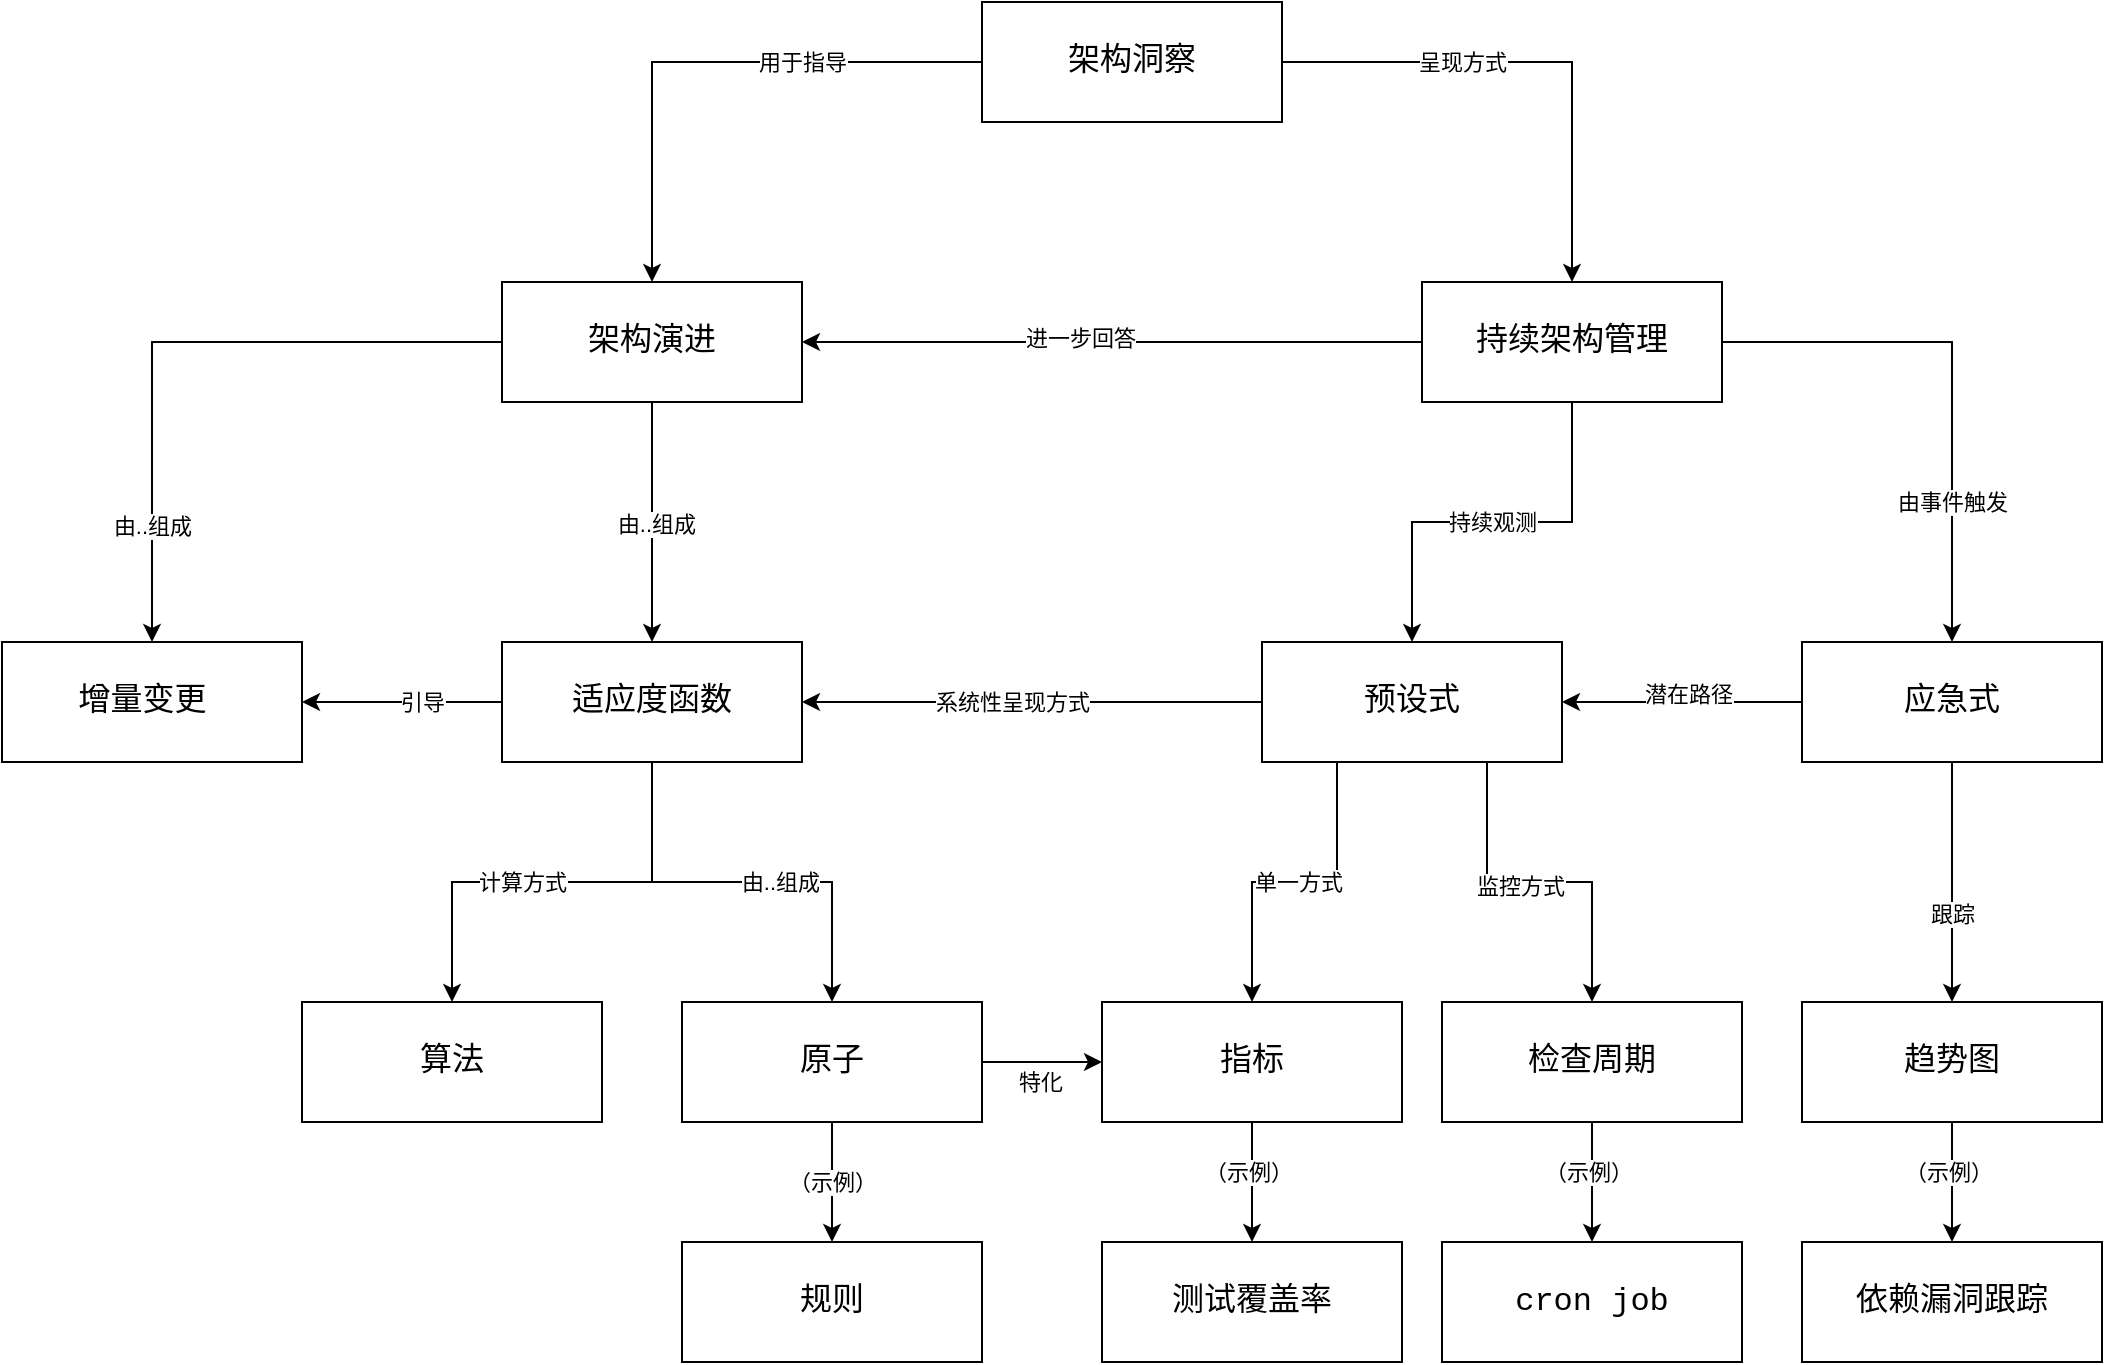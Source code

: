 <mxfile version="19.0.3" type="device"><diagram id="dTHAhtJo1DHiw5Ncv72m" name="Page-1"><mxGraphModel dx="1298" dy="892" grid="1" gridSize="10" guides="1" tooltips="1" connect="1" arrows="1" fold="1" page="1" pageScale="1" pageWidth="850" pageHeight="1100" math="0" shadow="0"><root><mxCell id="0"/><mxCell id="1" parent="0"/><mxCell id="ddjhQ4fNxboGxt8S9ed5-13" style="edgeStyle=orthogonalEdgeStyle;rounded=0;orthogonalLoop=1;jettySize=auto;html=1;" parent="1" source="ddjhQ4fNxboGxt8S9ed5-4" target="ddjhQ4fNxboGxt8S9ed5-2" edge="1"><mxGeometry relative="1" as="geometry"/></mxCell><mxCell id="ddjhQ4fNxboGxt8S9ed5-60" value="由..组成" style="edgeLabel;html=1;align=center;verticalAlign=middle;resizable=0;points=[];" parent="ddjhQ4fNxboGxt8S9ed5-13" vertex="1" connectable="0"><mxGeometry x="0.017" y="2" relative="1" as="geometry"><mxPoint as="offset"/></mxGeometry></mxCell><mxCell id="ddjhQ4fNxboGxt8S9ed5-14" style="edgeStyle=orthogonalEdgeStyle;rounded=0;orthogonalLoop=1;jettySize=auto;html=1;entryX=0.5;entryY=0;entryDx=0;entryDy=0;" parent="1" source="ddjhQ4fNxboGxt8S9ed5-1" target="ddjhQ4fNxboGxt8S9ed5-4" edge="1"><mxGeometry relative="1" as="geometry"/></mxCell><mxCell id="ddjhQ4fNxboGxt8S9ed5-24" value="用于指导" style="edgeLabel;html=1;align=center;verticalAlign=middle;resizable=0;points=[];" parent="ddjhQ4fNxboGxt8S9ed5-14" vertex="1" connectable="0"><mxGeometry x="-0.444" y="1" relative="1" as="geometry"><mxPoint x="-14" y="-1" as="offset"/></mxGeometry></mxCell><mxCell id="ddjhQ4fNxboGxt8S9ed5-16" style="edgeStyle=orthogonalEdgeStyle;rounded=0;orthogonalLoop=1;jettySize=auto;html=1;" parent="1" source="ddjhQ4fNxboGxt8S9ed5-1" target="ddjhQ4fNxboGxt8S9ed5-9" edge="1"><mxGeometry relative="1" as="geometry"/></mxCell><mxCell id="ddjhQ4fNxboGxt8S9ed5-25" value="呈现方式" style="edgeLabel;html=1;align=center;verticalAlign=middle;resizable=0;points=[];" parent="ddjhQ4fNxboGxt8S9ed5-16" vertex="1" connectable="0"><mxGeometry x="0.64" y="-2" relative="1" as="geometry"><mxPoint x="-53" y="-64" as="offset"/></mxGeometry></mxCell><mxCell id="ddjhQ4fNxboGxt8S9ed5-1" value="架构洞察" style="rounded=0;whiteSpace=wrap;html=1;fontSize=16;fontStyle=0;fontFamily=Courier New;" parent="1" vertex="1"><mxGeometry x="520" y="60" width="150" height="60" as="geometry"/></mxCell><mxCell id="ddjhQ4fNxboGxt8S9ed5-31" style="edgeStyle=orthogonalEdgeStyle;rounded=0;orthogonalLoop=1;jettySize=auto;html=1;" parent="1" source="ddjhQ4fNxboGxt8S9ed5-2" target="ddjhQ4fNxboGxt8S9ed5-3" edge="1"><mxGeometry relative="1" as="geometry"/></mxCell><mxCell id="ddjhQ4fNxboGxt8S9ed5-57" value="计算方式" style="edgeLabel;html=1;align=center;verticalAlign=middle;resizable=0;points=[];" parent="ddjhQ4fNxboGxt8S9ed5-31" vertex="1" connectable="0"><mxGeometry x="0.3" y="2" relative="1" as="geometry"><mxPoint x="18" y="-2" as="offset"/></mxGeometry></mxCell><mxCell id="ddjhQ4fNxboGxt8S9ed5-64" style="edgeStyle=orthogonalEdgeStyle;rounded=0;orthogonalLoop=1;jettySize=auto;html=1;exitX=0;exitY=0.5;exitDx=0;exitDy=0;entryX=1;entryY=0.5;entryDx=0;entryDy=0;" parent="1" source="ddjhQ4fNxboGxt8S9ed5-2" target="ddjhQ4fNxboGxt8S9ed5-61" edge="1"><mxGeometry relative="1" as="geometry"/></mxCell><mxCell id="ddjhQ4fNxboGxt8S9ed5-65" value="引导" style="edgeLabel;html=1;align=center;verticalAlign=middle;resizable=0;points=[];" parent="ddjhQ4fNxboGxt8S9ed5-64" vertex="1" connectable="0"><mxGeometry x="0.16" y="1" relative="1" as="geometry"><mxPoint x="18" y="-1" as="offset"/></mxGeometry></mxCell><mxCell id="ddjhQ4fNxboGxt8S9ed5-2" value="适应度函数" style="rounded=0;whiteSpace=wrap;html=1;fontSize=16;fontStyle=0;fontFamily=Courier New;" parent="1" vertex="1"><mxGeometry x="280" y="380" width="150" height="60" as="geometry"/></mxCell><mxCell id="ddjhQ4fNxboGxt8S9ed5-3" value="算法" style="rounded=0;whiteSpace=wrap;html=1;fontSize=16;fontStyle=0;fontFamily=Courier New;" parent="1" vertex="1"><mxGeometry x="180" y="560" width="150" height="60" as="geometry"/></mxCell><mxCell id="ddjhQ4fNxboGxt8S9ed5-62" style="edgeStyle=orthogonalEdgeStyle;rounded=0;orthogonalLoop=1;jettySize=auto;html=1;exitX=0;exitY=0.5;exitDx=0;exitDy=0;entryX=0.5;entryY=0;entryDx=0;entryDy=0;" parent="1" source="ddjhQ4fNxboGxt8S9ed5-4" target="ddjhQ4fNxboGxt8S9ed5-61" edge="1"><mxGeometry relative="1" as="geometry"/></mxCell><mxCell id="ddjhQ4fNxboGxt8S9ed5-63" value="由..组成" style="edgeLabel;html=1;align=center;verticalAlign=middle;resizable=0;points=[];" parent="ddjhQ4fNxboGxt8S9ed5-62" vertex="1" connectable="0"><mxGeometry x="0.639" relative="1" as="geometry"><mxPoint as="offset"/></mxGeometry></mxCell><mxCell id="ddjhQ4fNxboGxt8S9ed5-4" value="架构演进" style="rounded=0;whiteSpace=wrap;html=1;fontSize=16;fontStyle=0;fontFamily=Courier New;" parent="1" vertex="1"><mxGeometry x="280" y="200" width="150" height="60" as="geometry"/></mxCell><mxCell id="ddjhQ4fNxboGxt8S9ed5-19" value="（示例）" style="edgeStyle=orthogonalEdgeStyle;rounded=0;orthogonalLoop=1;jettySize=auto;html=1;exitX=0.5;exitY=1;exitDx=0;exitDy=0;entryX=0.5;entryY=0;entryDx=0;entryDy=0;" parent="1" source="ddjhQ4fNxboGxt8S9ed5-6" target="ddjhQ4fNxboGxt8S9ed5-12" edge="1"><mxGeometry relative="1" as="geometry"/></mxCell><mxCell id="ddjhQ4fNxboGxt8S9ed5-51" style="edgeStyle=orthogonalEdgeStyle;rounded=0;orthogonalLoop=1;jettySize=auto;html=1;exitX=1;exitY=0.5;exitDx=0;exitDy=0;" parent="1" source="ddjhQ4fNxboGxt8S9ed5-6" target="ddjhQ4fNxboGxt8S9ed5-5" edge="1"><mxGeometry relative="1" as="geometry"/></mxCell><mxCell id="ddjhQ4fNxboGxt8S9ed5-56" value="特化" style="edgeLabel;html=1;align=center;verticalAlign=middle;resizable=0;points=[];" parent="ddjhQ4fNxboGxt8S9ed5-51" vertex="1" connectable="0"><mxGeometry x="-0.04" y="-4" relative="1" as="geometry"><mxPoint y="6" as="offset"/></mxGeometry></mxCell><mxCell id="ddjhQ4fNxboGxt8S9ed5-5" value="指标" style="rounded=0;whiteSpace=wrap;html=1;fontSize=16;fontStyle=0;fontFamily=Courier New;" parent="1" vertex="1"><mxGeometry x="580" y="560" width="150" height="60" as="geometry"/></mxCell><mxCell id="ddjhQ4fNxboGxt8S9ed5-6" value="原子" style="rounded=0;whiteSpace=wrap;html=1;fontSize=16;fontStyle=0;fontFamily=Courier New;" parent="1" vertex="1"><mxGeometry x="370" y="560" width="150" height="60" as="geometry"/></mxCell><mxCell id="ddjhQ4fNxboGxt8S9ed5-48" style="edgeStyle=orthogonalEdgeStyle;rounded=0;orthogonalLoop=1;jettySize=auto;html=1;exitX=0;exitY=0.5;exitDx=0;exitDy=0;entryX=1;entryY=0.5;entryDx=0;entryDy=0;" parent="1" source="ddjhQ4fNxboGxt8S9ed5-8" target="ddjhQ4fNxboGxt8S9ed5-35" edge="1"><mxGeometry relative="1" as="geometry"/></mxCell><mxCell id="ddjhQ4fNxboGxt8S9ed5-49" value="潜在路径" style="edgeLabel;html=1;align=center;verticalAlign=middle;resizable=0;points=[];" parent="ddjhQ4fNxboGxt8S9ed5-48" vertex="1" connectable="0"><mxGeometry x="-0.04" y="-4" relative="1" as="geometry"><mxPoint as="offset"/></mxGeometry></mxCell><mxCell id="ddjhQ4fNxboGxt8S9ed5-8" value="应急式" style="rounded=0;whiteSpace=wrap;html=1;fontSize=16;fontStyle=0;fontFamily=Courier New;" parent="1" vertex="1"><mxGeometry x="930" y="380" width="150" height="60" as="geometry"/></mxCell><mxCell id="ddjhQ4fNxboGxt8S9ed5-29" value="跟踪" style="edgeStyle=orthogonalEdgeStyle;rounded=0;orthogonalLoop=1;jettySize=auto;html=1;exitX=0.5;exitY=1;exitDx=0;exitDy=0;" parent="1" source="ddjhQ4fNxboGxt8S9ed5-8" target="ddjhQ4fNxboGxt8S9ed5-28" edge="1"><mxGeometry x="0.259" relative="1" as="geometry"><mxPoint as="offset"/></mxGeometry></mxCell><mxCell id="ddjhQ4fNxboGxt8S9ed5-30" style="edgeStyle=orthogonalEdgeStyle;rounded=0;orthogonalLoop=1;jettySize=auto;html=1;exitX=1;exitY=0.5;exitDx=0;exitDy=0;" parent="1" source="ddjhQ4fNxboGxt8S9ed5-9" target="ddjhQ4fNxboGxt8S9ed5-8" edge="1"><mxGeometry relative="1" as="geometry"/></mxCell><mxCell id="ddjhQ4fNxboGxt8S9ed5-42" value="由事件触发" style="edgeLabel;html=1;align=center;verticalAlign=middle;resizable=0;points=[];" parent="ddjhQ4fNxboGxt8S9ed5-30" vertex="1" connectable="0"><mxGeometry x="0.049" relative="1" as="geometry"><mxPoint y="56" as="offset"/></mxGeometry></mxCell><mxCell id="ddjhQ4fNxboGxt8S9ed5-36" value="持续观测" style="edgeStyle=orthogonalEdgeStyle;rounded=0;orthogonalLoop=1;jettySize=auto;html=1;entryX=0.5;entryY=0;entryDx=0;entryDy=0;exitX=0.5;exitY=1;exitDx=0;exitDy=0;" parent="1" source="ddjhQ4fNxboGxt8S9ed5-9" target="ddjhQ4fNxboGxt8S9ed5-35" edge="1"><mxGeometry relative="1" as="geometry"/></mxCell><mxCell id="ddjhQ4fNxboGxt8S9ed5-58" style="edgeStyle=orthogonalEdgeStyle;rounded=0;orthogonalLoop=1;jettySize=auto;html=1;exitX=0;exitY=0.5;exitDx=0;exitDy=0;" parent="1" source="ddjhQ4fNxboGxt8S9ed5-9" target="ddjhQ4fNxboGxt8S9ed5-4" edge="1"><mxGeometry relative="1" as="geometry"/></mxCell><mxCell id="ddjhQ4fNxboGxt8S9ed5-59" value="进一步回答" style="edgeLabel;html=1;align=center;verticalAlign=middle;resizable=0;points=[];" parent="ddjhQ4fNxboGxt8S9ed5-58" vertex="1" connectable="0"><mxGeometry x="0.103" y="-2" relative="1" as="geometry"><mxPoint as="offset"/></mxGeometry></mxCell><mxCell id="ddjhQ4fNxboGxt8S9ed5-9" value="持续架构管理" style="rounded=0;whiteSpace=wrap;html=1;fontSize=16;fontStyle=0;fontFamily=Courier New;" parent="1" vertex="1"><mxGeometry x="740" y="200" width="150" height="60" as="geometry"/></mxCell><mxCell id="ddjhQ4fNxboGxt8S9ed5-12" value="规则" style="rounded=0;whiteSpace=wrap;html=1;fontSize=16;fontStyle=0;fontFamily=Courier New;" parent="1" vertex="1"><mxGeometry x="370" y="680" width="150" height="60" as="geometry"/></mxCell><mxCell id="ddjhQ4fNxboGxt8S9ed5-44" style="edgeStyle=orthogonalEdgeStyle;rounded=0;orthogonalLoop=1;jettySize=auto;html=1;exitX=0.5;exitY=1;exitDx=0;exitDy=0;entryX=0.5;entryY=0;entryDx=0;entryDy=0;" parent="1" source="ddjhQ4fNxboGxt8S9ed5-28" target="ddjhQ4fNxboGxt8S9ed5-43" edge="1"><mxGeometry relative="1" as="geometry"/></mxCell><mxCell id="ddjhQ4fNxboGxt8S9ed5-45" value="（示例）" style="edgeLabel;html=1;align=center;verticalAlign=middle;resizable=0;points=[];" parent="ddjhQ4fNxboGxt8S9ed5-44" vertex="1" connectable="0"><mxGeometry x="-0.16" y="-2" relative="1" as="geometry"><mxPoint as="offset"/></mxGeometry></mxCell><mxCell id="ddjhQ4fNxboGxt8S9ed5-28" value="趋势图" style="rounded=0;whiteSpace=wrap;html=1;fontSize=16;fontStyle=0;fontFamily=Courier New;" parent="1" vertex="1"><mxGeometry x="930" y="560" width="150" height="60" as="geometry"/></mxCell><mxCell id="ddjhQ4fNxboGxt8S9ed5-32" style="edgeStyle=orthogonalEdgeStyle;rounded=0;orthogonalLoop=1;jettySize=auto;html=1;entryX=0.5;entryY=0;entryDx=0;entryDy=0;" parent="1" source="ddjhQ4fNxboGxt8S9ed5-2" target="ddjhQ4fNxboGxt8S9ed5-6" edge="1"><mxGeometry relative="1" as="geometry"><mxPoint x="-10" y="410" as="sourcePoint"/><mxPoint x="15" y="510" as="targetPoint"/></mxGeometry></mxCell><mxCell id="ddjhQ4fNxboGxt8S9ed5-52" value="由..组成" style="edgeLabel;html=1;align=center;verticalAlign=middle;resizable=0;points=[];" parent="ddjhQ4fNxboGxt8S9ed5-32" vertex="1" connectable="0"><mxGeometry x="0.183" relative="1" as="geometry"><mxPoint as="offset"/></mxGeometry></mxCell><mxCell id="ddjhQ4fNxboGxt8S9ed5-39" style="edgeStyle=orthogonalEdgeStyle;rounded=0;orthogonalLoop=1;jettySize=auto;html=1;entryX=0.5;entryY=0;entryDx=0;entryDy=0;exitX=0.25;exitY=1;exitDx=0;exitDy=0;" parent="1" source="ddjhQ4fNxboGxt8S9ed5-35" target="ddjhQ4fNxboGxt8S9ed5-5" edge="1"><mxGeometry relative="1" as="geometry"/></mxCell><mxCell id="ddjhQ4fNxboGxt8S9ed5-47" value="单一方式" style="edgeLabel;html=1;align=center;verticalAlign=middle;resizable=0;points=[];" parent="ddjhQ4fNxboGxt8S9ed5-39" vertex="1" connectable="0"><mxGeometry x="-0.018" relative="1" as="geometry"><mxPoint as="offset"/></mxGeometry></mxCell><mxCell id="ddjhQ4fNxboGxt8S9ed5-40" style="edgeStyle=orthogonalEdgeStyle;rounded=0;orthogonalLoop=1;jettySize=auto;html=1;exitX=0;exitY=0.5;exitDx=0;exitDy=0;entryX=1;entryY=0.5;entryDx=0;entryDy=0;" parent="1" source="ddjhQ4fNxboGxt8S9ed5-35" target="ddjhQ4fNxboGxt8S9ed5-2" edge="1"><mxGeometry relative="1" as="geometry"/></mxCell><mxCell id="ddjhQ4fNxboGxt8S9ed5-46" value="系统性呈现方式" style="edgeLabel;html=1;align=center;verticalAlign=middle;resizable=0;points=[];" parent="ddjhQ4fNxboGxt8S9ed5-40" vertex="1" connectable="0"><mxGeometry x="0.09" relative="1" as="geometry"><mxPoint as="offset"/></mxGeometry></mxCell><mxCell id="ddjhQ4fNxboGxt8S9ed5-54" style="edgeStyle=orthogonalEdgeStyle;rounded=0;orthogonalLoop=1;jettySize=auto;html=1;exitX=0.75;exitY=1;exitDx=0;exitDy=0;entryX=0.5;entryY=0;entryDx=0;entryDy=0;" parent="1" source="ddjhQ4fNxboGxt8S9ed5-35" target="ddjhQ4fNxboGxt8S9ed5-53" edge="1"><mxGeometry relative="1" as="geometry"/></mxCell><mxCell id="ddjhQ4fNxboGxt8S9ed5-55" value="监控方式" style="edgeLabel;html=1;align=center;verticalAlign=middle;resizable=0;points=[];" parent="ddjhQ4fNxboGxt8S9ed5-54" vertex="1" connectable="0"><mxGeometry x="-0.125" y="-2" relative="1" as="geometry"><mxPoint x="1" as="offset"/></mxGeometry></mxCell><mxCell id="ddjhQ4fNxboGxt8S9ed5-35" value="预设式" style="rounded=0;whiteSpace=wrap;html=1;fontSize=16;fontStyle=0;fontFamily=Courier New;" parent="1" vertex="1"><mxGeometry x="660" y="380" width="150" height="60" as="geometry"/></mxCell><mxCell id="ddjhQ4fNxboGxt8S9ed5-43" value="依赖漏洞跟踪" style="rounded=0;whiteSpace=wrap;html=1;fontSize=16;fontStyle=0;fontFamily=Courier New;" parent="1" vertex="1"><mxGeometry x="930" y="680" width="150" height="60" as="geometry"/></mxCell><mxCell id="ddjhQ4fNxboGxt8S9ed5-53" value="检查周期" style="rounded=0;whiteSpace=wrap;html=1;fontSize=16;fontStyle=0;fontFamily=Courier New;" parent="1" vertex="1"><mxGeometry x="750" y="560" width="150" height="60" as="geometry"/></mxCell><mxCell id="ddjhQ4fNxboGxt8S9ed5-61" value="增量变更&amp;nbsp;" style="rounded=0;whiteSpace=wrap;html=1;fontSize=16;fontStyle=0;fontFamily=Courier New;" parent="1" vertex="1"><mxGeometry x="30" y="380" width="150" height="60" as="geometry"/></mxCell><mxCell id="mn_Ft7cQl3M2xQGlOlQ6-1" value="cron job" style="rounded=0;whiteSpace=wrap;html=1;fontSize=16;fontStyle=0;fontFamily=Courier New;" parent="1" vertex="1"><mxGeometry x="750" y="680" width="150" height="60" as="geometry"/></mxCell><mxCell id="mn_Ft7cQl3M2xQGlOlQ6-2" style="edgeStyle=orthogonalEdgeStyle;rounded=0;orthogonalLoop=1;jettySize=auto;html=1;exitX=0.5;exitY=1;exitDx=0;exitDy=0;entryX=0.5;entryY=0;entryDx=0;entryDy=0;" parent="1" source="ddjhQ4fNxboGxt8S9ed5-53" target="mn_Ft7cQl3M2xQGlOlQ6-1" edge="1"><mxGeometry relative="1" as="geometry"><mxPoint x="1015" y="630" as="sourcePoint"/><mxPoint x="1015" y="690" as="targetPoint"/></mxGeometry></mxCell><mxCell id="mn_Ft7cQl3M2xQGlOlQ6-3" value="（示例）" style="edgeLabel;html=1;align=center;verticalAlign=middle;resizable=0;points=[];" parent="mn_Ft7cQl3M2xQGlOlQ6-2" vertex="1" connectable="0"><mxGeometry x="-0.16" y="-2" relative="1" as="geometry"><mxPoint as="offset"/></mxGeometry></mxCell><mxCell id="mn_Ft7cQl3M2xQGlOlQ6-5" value="测试覆盖率" style="rounded=0;whiteSpace=wrap;html=1;fontSize=16;fontStyle=0;fontFamily=Courier New;" parent="1" vertex="1"><mxGeometry x="580" y="680" width="150" height="60" as="geometry"/></mxCell><mxCell id="mn_Ft7cQl3M2xQGlOlQ6-6" style="edgeStyle=orthogonalEdgeStyle;rounded=0;orthogonalLoop=1;jettySize=auto;html=1;exitX=0.5;exitY=1;exitDx=0;exitDy=0;entryX=0.5;entryY=0;entryDx=0;entryDy=0;" parent="1" source="ddjhQ4fNxboGxt8S9ed5-5" target="mn_Ft7cQl3M2xQGlOlQ6-5" edge="1"><mxGeometry relative="1" as="geometry"><mxPoint x="835" y="630" as="sourcePoint"/><mxPoint x="835" y="690" as="targetPoint"/></mxGeometry></mxCell><mxCell id="mn_Ft7cQl3M2xQGlOlQ6-7" value="（示例）" style="edgeLabel;html=1;align=center;verticalAlign=middle;resizable=0;points=[];" parent="mn_Ft7cQl3M2xQGlOlQ6-6" vertex="1" connectable="0"><mxGeometry x="-0.16" y="-2" relative="1" as="geometry"><mxPoint as="offset"/></mxGeometry></mxCell></root></mxGraphModel></diagram></mxfile>
